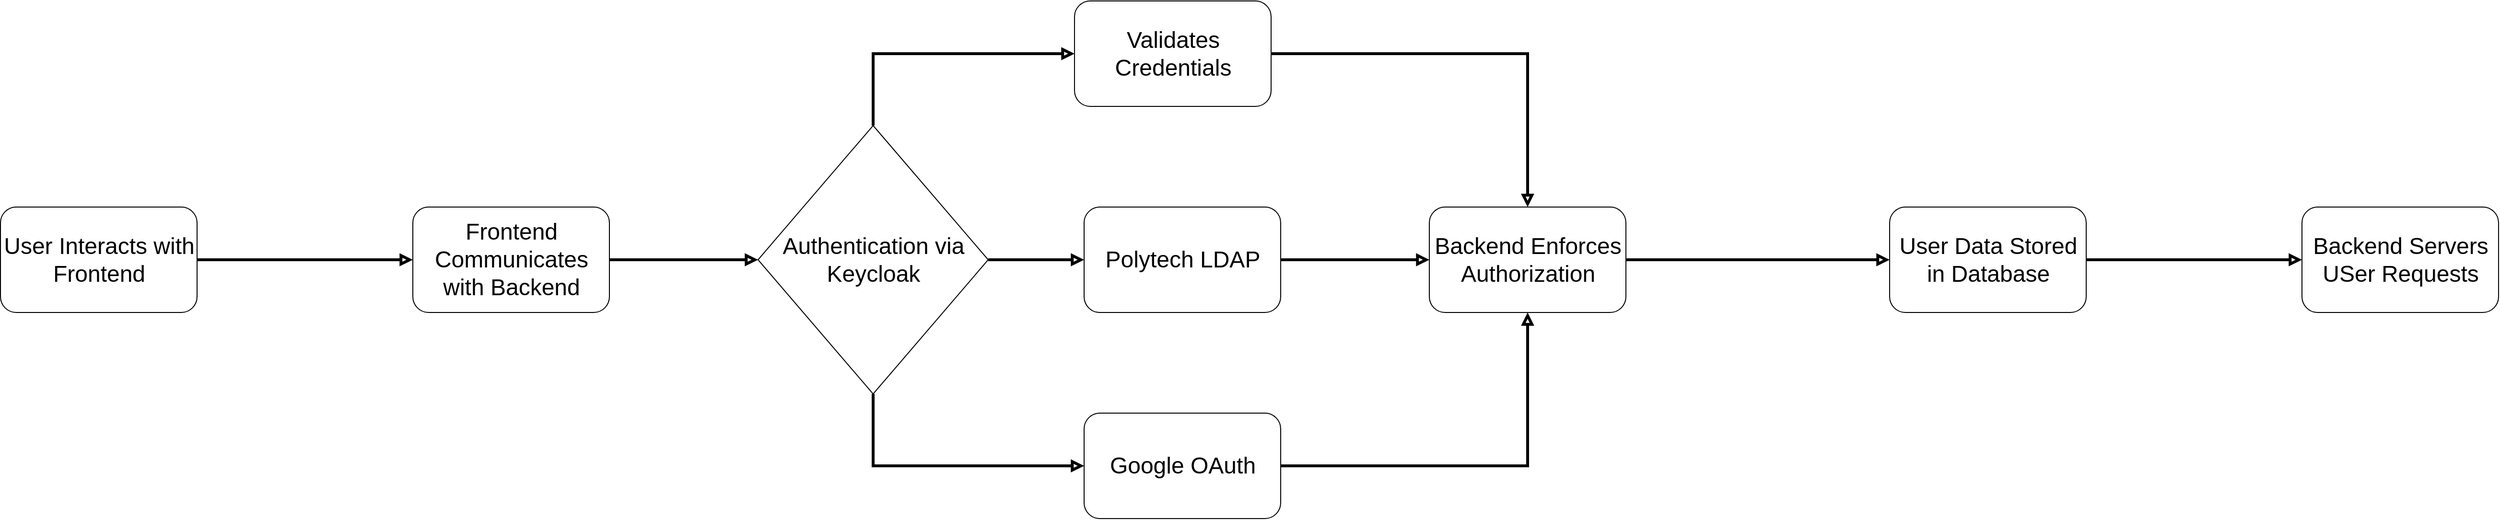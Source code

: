 <mxfile version="26.0.16">
  <diagram name="Page-1" id="Q-Erw0ky0jqGeDEDkZ_F">
    <mxGraphModel dx="6793" dy="1023" grid="1" gridSize="10" guides="1" tooltips="1" connect="1" arrows="1" fold="1" page="1" pageScale="1" pageWidth="850" pageHeight="1100" math="0" shadow="0">
      <root>
        <mxCell id="0" />
        <mxCell id="1" parent="0" />
        <mxCell id="-9zvNtevMG7Op-GNZV5d-1" value="&lt;font style=&quot;font-size: 24px;&quot;&gt;User Interacts with Frontend&lt;/font&gt;" style="rounded=1;whiteSpace=wrap;html=1;" vertex="1" parent="1">
          <mxGeometry x="-3032.5" y="1425" width="205" height="110" as="geometry" />
        </mxCell>
        <mxCell id="-9zvNtevMG7Op-GNZV5d-2" value="&lt;font style=&quot;font-size: 24px;&quot;&gt;Frontend Communicates with Backend&lt;/font&gt;" style="rounded=1;whiteSpace=wrap;html=1;" vertex="1" parent="1">
          <mxGeometry x="-2602.5" y="1425" width="205" height="110" as="geometry" />
        </mxCell>
        <mxCell id="-9zvNtevMG7Op-GNZV5d-3" value="" style="endArrow=block;html=1;rounded=0;exitX=1;exitY=0.5;exitDx=0;exitDy=0;entryX=0;entryY=0.5;entryDx=0;entryDy=0;endFill=0;strokeWidth=3;" edge="1" parent="1" source="-9zvNtevMG7Op-GNZV5d-1" target="-9zvNtevMG7Op-GNZV5d-2">
          <mxGeometry width="50" height="50" relative="1" as="geometry">
            <mxPoint x="-2772.5" y="1478" as="sourcePoint" />
            <mxPoint x="-2627.5" y="1478" as="targetPoint" />
          </mxGeometry>
        </mxCell>
        <mxCell id="-9zvNtevMG7Op-GNZV5d-4" value="&lt;font style=&quot;font-size: 24px;&quot;&gt;Backend Enforces Authorization&lt;/font&gt;" style="rounded=1;whiteSpace=wrap;html=1;" vertex="1" parent="1">
          <mxGeometry x="-1542.5" y="1425" width="205" height="110" as="geometry" />
        </mxCell>
        <mxCell id="-9zvNtevMG7Op-GNZV5d-5" value="&lt;font style=&quot;font-size: 24px;&quot;&gt;User Data Stored in Database&lt;/font&gt;" style="rounded=1;whiteSpace=wrap;html=1;" vertex="1" parent="1">
          <mxGeometry x="-1062.5" y="1425" width="205" height="110" as="geometry" />
        </mxCell>
        <mxCell id="-9zvNtevMG7Op-GNZV5d-6" value="" style="endArrow=block;html=1;rounded=0;exitX=1;exitY=0.5;exitDx=0;exitDy=0;entryX=0;entryY=0.5;entryDx=0;entryDy=0;endFill=0;strokeWidth=3;" edge="1" parent="1" source="-9zvNtevMG7Op-GNZV5d-4" target="-9zvNtevMG7Op-GNZV5d-5">
          <mxGeometry width="50" height="50" relative="1" as="geometry">
            <mxPoint x="-1282.5" y="1478" as="sourcePoint" />
            <mxPoint x="-1137.5" y="1478" as="targetPoint" />
          </mxGeometry>
        </mxCell>
        <mxCell id="-9zvNtevMG7Op-GNZV5d-7" value="&lt;font style=&quot;font-size: 24px;&quot;&gt;Backend Servers USer Requests&lt;/font&gt;" style="rounded=1;whiteSpace=wrap;html=1;" vertex="1" parent="1">
          <mxGeometry x="-632.5" y="1425" width="205" height="110" as="geometry" />
        </mxCell>
        <mxCell id="-9zvNtevMG7Op-GNZV5d-8" value="" style="endArrow=block;html=1;rounded=0;exitX=1;exitY=0.5;exitDx=0;exitDy=0;entryX=0;entryY=0.5;entryDx=0;entryDy=0;endFill=0;strokeWidth=3;" edge="1" parent="1" source="-9zvNtevMG7Op-GNZV5d-5" target="-9zvNtevMG7Op-GNZV5d-7">
          <mxGeometry width="50" height="50" relative="1" as="geometry">
            <mxPoint x="-812.5" y="1479" as="sourcePoint" />
            <mxPoint x="-537.5" y="1479" as="targetPoint" />
          </mxGeometry>
        </mxCell>
        <mxCell id="-9zvNtevMG7Op-GNZV5d-9" value="&lt;font style=&quot;font-size: 24px;&quot;&gt;Authentication via Keycloak&lt;/font&gt;" style="rhombus;whiteSpace=wrap;html=1;" vertex="1" parent="1">
          <mxGeometry x="-2242.5" y="1340" width="240" height="280" as="geometry" />
        </mxCell>
        <mxCell id="-9zvNtevMG7Op-GNZV5d-10" value="&lt;span style=&quot;font-size: 24px;&quot;&gt;Polytech LDAP&lt;/span&gt;" style="rounded=1;whiteSpace=wrap;html=1;" vertex="1" parent="1">
          <mxGeometry x="-1902.5" y="1425" width="205" height="110" as="geometry" />
        </mxCell>
        <mxCell id="-9zvNtevMG7Op-GNZV5d-11" value="&lt;font style=&quot;font-size: 24px;&quot;&gt;Validates Credentials&lt;/font&gt;" style="rounded=1;whiteSpace=wrap;html=1;" vertex="1" parent="1">
          <mxGeometry x="-1912.5" y="1210" width="205" height="110" as="geometry" />
        </mxCell>
        <mxCell id="-9zvNtevMG7Op-GNZV5d-12" value="&lt;font style=&quot;font-size: 24px;&quot;&gt;Google OAuth&lt;/font&gt;" style="rounded=1;whiteSpace=wrap;html=1;" vertex="1" parent="1">
          <mxGeometry x="-1902.5" y="1640" width="205" height="110" as="geometry" />
        </mxCell>
        <mxCell id="-9zvNtevMG7Op-GNZV5d-13" value="" style="endArrow=block;html=1;rounded=0;exitX=1;exitY=0.5;exitDx=0;exitDy=0;entryX=0;entryY=0.5;entryDx=0;entryDy=0;endFill=0;strokeWidth=3;" edge="1" parent="1" source="-9zvNtevMG7Op-GNZV5d-2" target="-9zvNtevMG7Op-GNZV5d-9">
          <mxGeometry width="50" height="50" relative="1" as="geometry">
            <mxPoint x="-2367.5" y="1570" as="sourcePoint" />
            <mxPoint x="-2142.5" y="1570" as="targetPoint" />
          </mxGeometry>
        </mxCell>
        <mxCell id="-9zvNtevMG7Op-GNZV5d-14" value="" style="endArrow=block;html=1;rounded=0;exitX=0.5;exitY=0;exitDx=0;exitDy=0;entryX=0;entryY=0.5;entryDx=0;entryDy=0;endFill=0;strokeWidth=3;edgeStyle=orthogonalEdgeStyle;" edge="1" parent="1" source="-9zvNtevMG7Op-GNZV5d-9" target="-9zvNtevMG7Op-GNZV5d-11">
          <mxGeometry width="50" height="50" relative="1" as="geometry">
            <mxPoint x="-2387.5" y="1490" as="sourcePoint" />
            <mxPoint x="-2232.5" y="1490" as="targetPoint" />
          </mxGeometry>
        </mxCell>
        <mxCell id="-9zvNtevMG7Op-GNZV5d-15" value="" style="endArrow=block;html=1;rounded=0;exitX=1;exitY=0.5;exitDx=0;exitDy=0;entryX=0;entryY=0.5;entryDx=0;entryDy=0;endFill=0;strokeWidth=3;edgeStyle=orthogonalEdgeStyle;" edge="1" parent="1" source="-9zvNtevMG7Op-GNZV5d-9" target="-9zvNtevMG7Op-GNZV5d-10">
          <mxGeometry width="50" height="50" relative="1" as="geometry">
            <mxPoint x="-2112.5" y="1350" as="sourcePoint" />
            <mxPoint x="-1892.5" y="995" as="targetPoint" />
          </mxGeometry>
        </mxCell>
        <mxCell id="-9zvNtevMG7Op-GNZV5d-16" value="" style="endArrow=block;html=1;rounded=0;exitX=0.5;exitY=1;exitDx=0;exitDy=0;entryX=0;entryY=0.5;entryDx=0;entryDy=0;endFill=0;strokeWidth=3;edgeStyle=orthogonalEdgeStyle;" edge="1" parent="1" source="-9zvNtevMG7Op-GNZV5d-9" target="-9zvNtevMG7Op-GNZV5d-12">
          <mxGeometry width="50" height="50" relative="1" as="geometry">
            <mxPoint x="-1992.5" y="1490" as="sourcePoint" />
            <mxPoint x="-1892.5" y="1490" as="targetPoint" />
          </mxGeometry>
        </mxCell>
        <mxCell id="-9zvNtevMG7Op-GNZV5d-17" value="" style="endArrow=block;html=1;rounded=0;exitX=1;exitY=0.5;exitDx=0;exitDy=0;entryX=0.5;entryY=1;entryDx=0;entryDy=0;endFill=0;strokeWidth=3;edgeStyle=orthogonalEdgeStyle;" edge="1" parent="1" source="-9zvNtevMG7Op-GNZV5d-12" target="-9zvNtevMG7Op-GNZV5d-4">
          <mxGeometry width="50" height="50" relative="1" as="geometry">
            <mxPoint x="-2112.5" y="1630" as="sourcePoint" />
            <mxPoint x="-1902.5" y="1875" as="targetPoint" />
          </mxGeometry>
        </mxCell>
        <mxCell id="-9zvNtevMG7Op-GNZV5d-18" value="" style="endArrow=block;html=1;rounded=0;exitX=1;exitY=0.5;exitDx=0;exitDy=0;entryX=0;entryY=0.5;entryDx=0;entryDy=0;endFill=0;strokeWidth=3;edgeStyle=orthogonalEdgeStyle;" edge="1" parent="1" source="-9zvNtevMG7Op-GNZV5d-10" target="-9zvNtevMG7Op-GNZV5d-4">
          <mxGeometry width="50" height="50" relative="1" as="geometry">
            <mxPoint x="-1697.5" y="1875" as="sourcePoint" />
            <mxPoint x="-1429.5" y="1545" as="targetPoint" />
          </mxGeometry>
        </mxCell>
        <mxCell id="-9zvNtevMG7Op-GNZV5d-19" value="" style="endArrow=block;html=1;rounded=0;exitX=1;exitY=0.5;exitDx=0;exitDy=0;entryX=0.5;entryY=0;entryDx=0;entryDy=0;endFill=0;strokeWidth=3;edgeStyle=orthogonalEdgeStyle;" edge="1" parent="1" source="-9zvNtevMG7Op-GNZV5d-11" target="-9zvNtevMG7Op-GNZV5d-4">
          <mxGeometry width="50" height="50" relative="1" as="geometry">
            <mxPoint x="-1687.5" y="1490" as="sourcePoint" />
            <mxPoint x="-1532.5" y="1490" as="targetPoint" />
          </mxGeometry>
        </mxCell>
      </root>
    </mxGraphModel>
  </diagram>
</mxfile>
